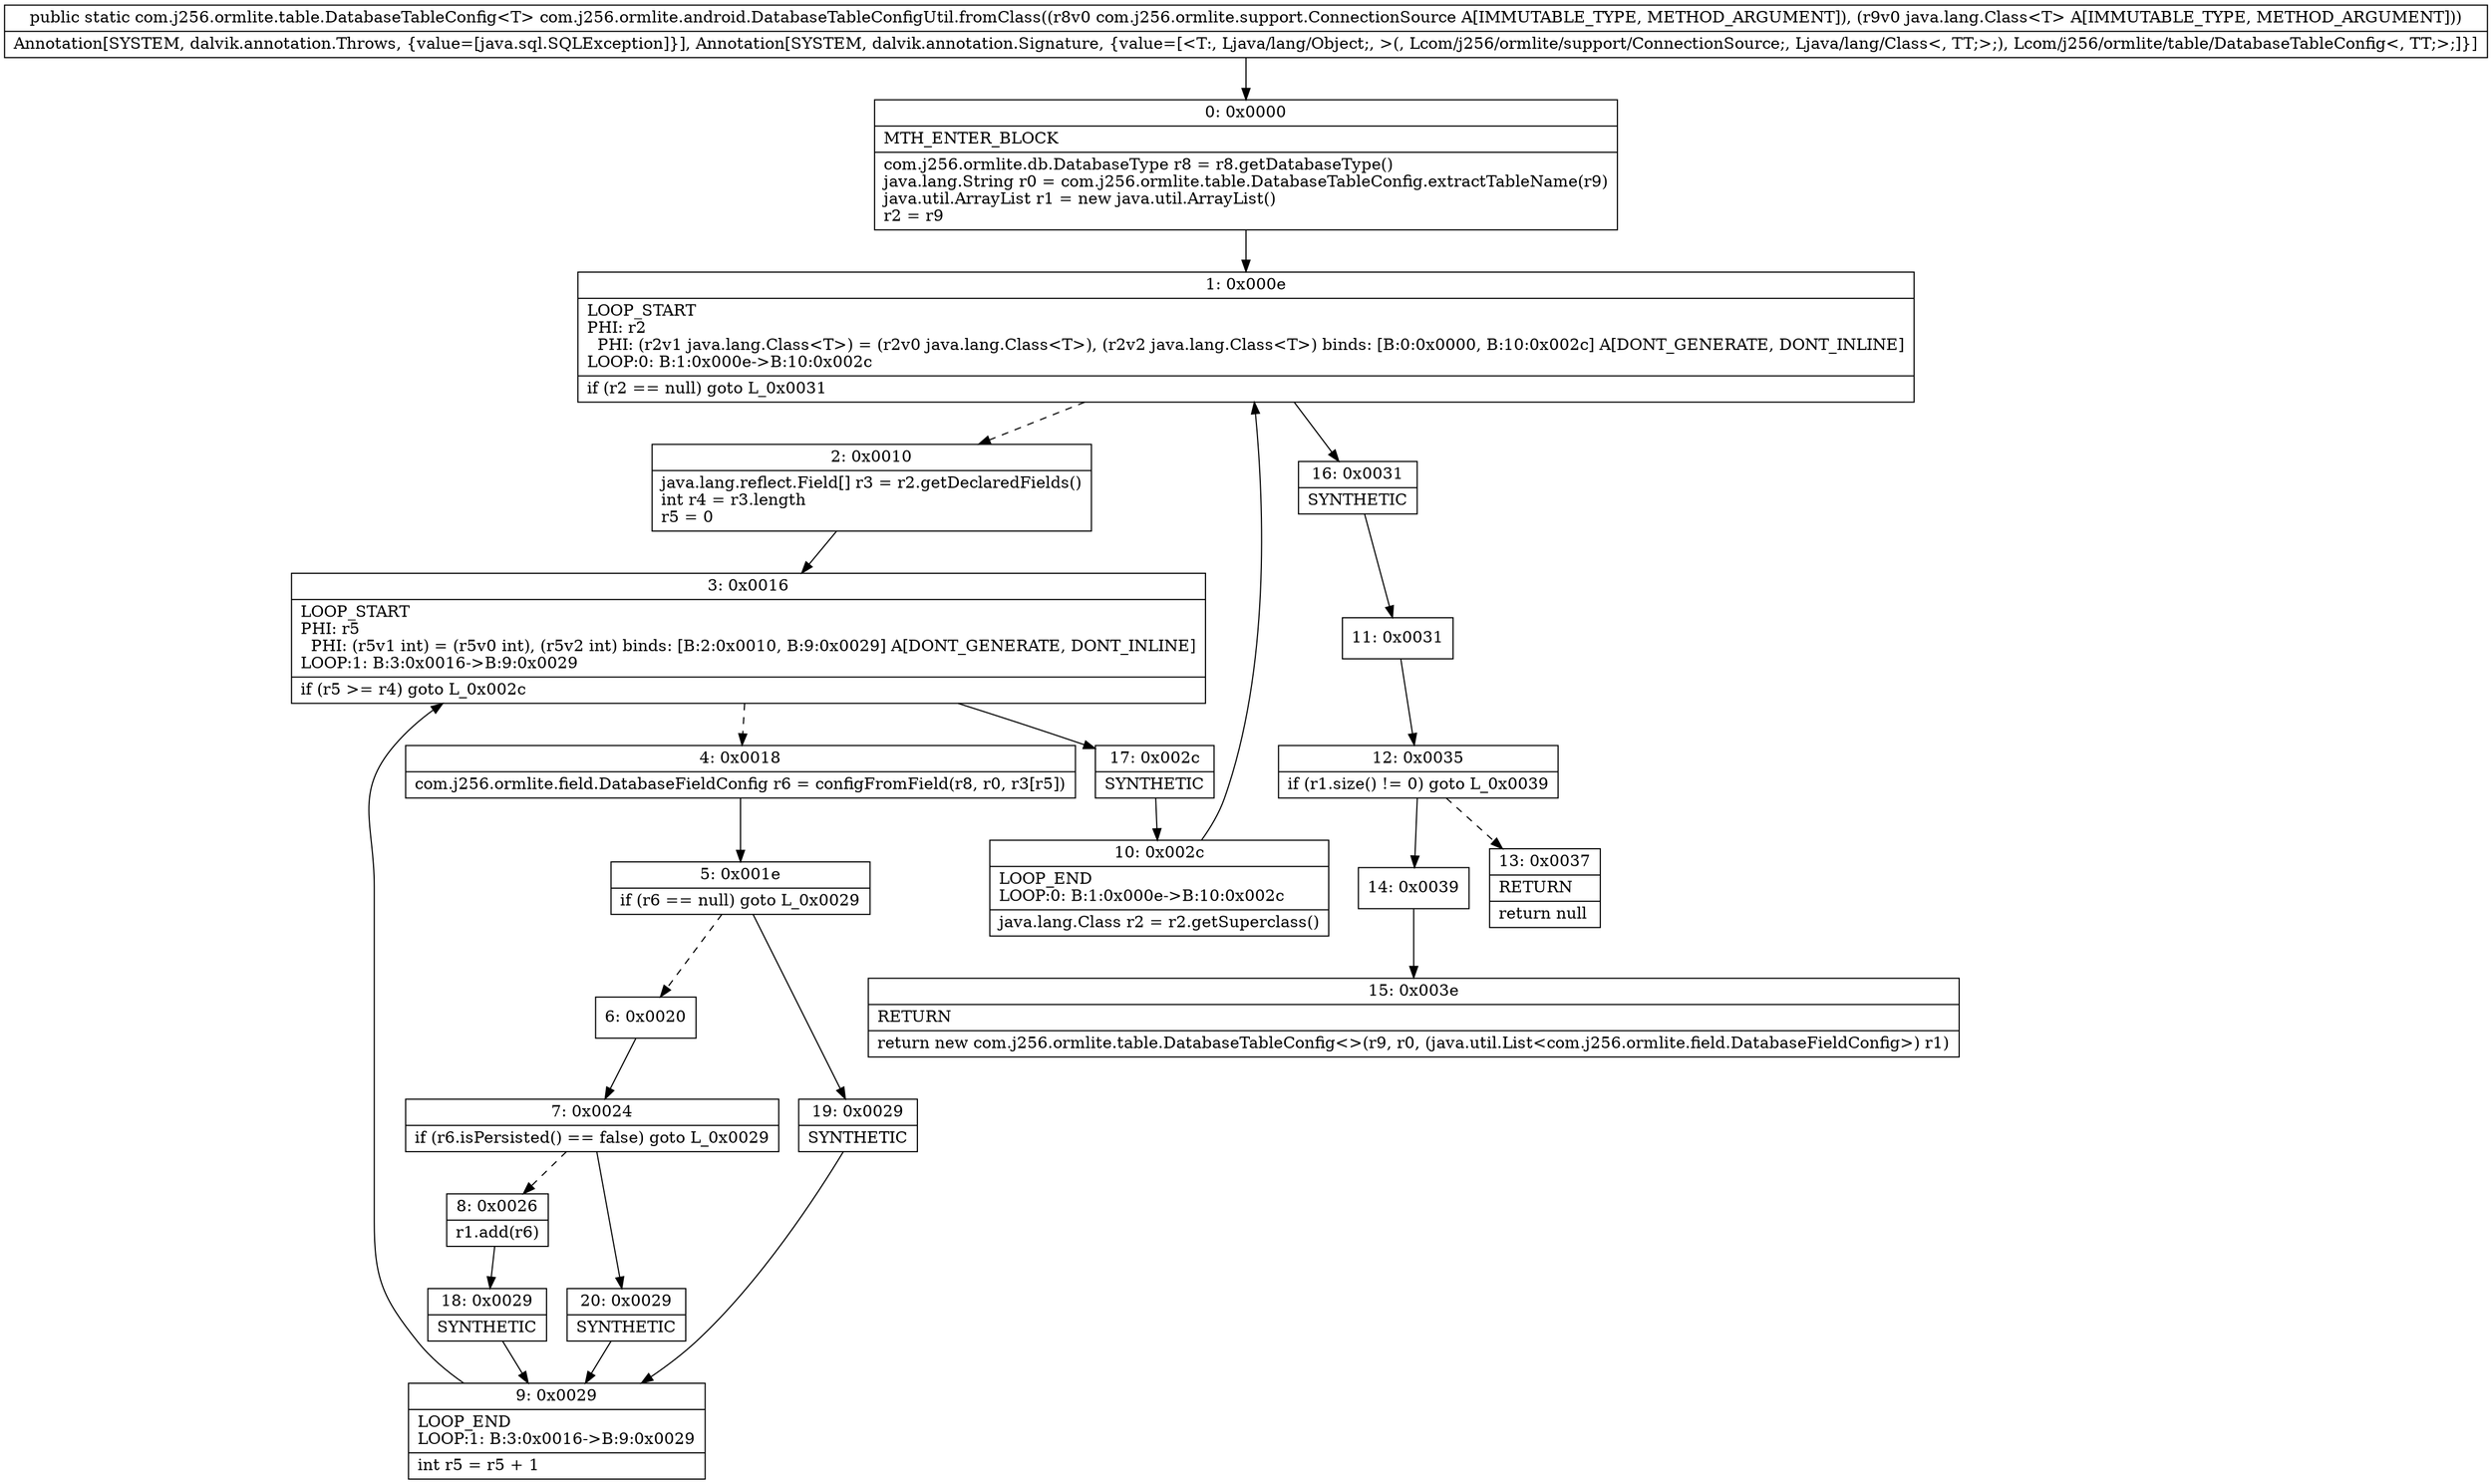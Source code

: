 digraph "CFG forcom.j256.ormlite.android.DatabaseTableConfigUtil.fromClass(Lcom\/j256\/ormlite\/support\/ConnectionSource;Ljava\/lang\/Class;)Lcom\/j256\/ormlite\/table\/DatabaseTableConfig;" {
Node_0 [shape=record,label="{0\:\ 0x0000|MTH_ENTER_BLOCK\l|com.j256.ormlite.db.DatabaseType r8 = r8.getDatabaseType()\ljava.lang.String r0 = com.j256.ormlite.table.DatabaseTableConfig.extractTableName(r9)\ljava.util.ArrayList r1 = new java.util.ArrayList()\lr2 = r9\l}"];
Node_1 [shape=record,label="{1\:\ 0x000e|LOOP_START\lPHI: r2 \l  PHI: (r2v1 java.lang.Class\<T\>) = (r2v0 java.lang.Class\<T\>), (r2v2 java.lang.Class\<T\>) binds: [B:0:0x0000, B:10:0x002c] A[DONT_GENERATE, DONT_INLINE]\lLOOP:0: B:1:0x000e\-\>B:10:0x002c\l|if (r2 == null) goto L_0x0031\l}"];
Node_2 [shape=record,label="{2\:\ 0x0010|java.lang.reflect.Field[] r3 = r2.getDeclaredFields()\lint r4 = r3.length\lr5 = 0\l}"];
Node_3 [shape=record,label="{3\:\ 0x0016|LOOP_START\lPHI: r5 \l  PHI: (r5v1 int) = (r5v0 int), (r5v2 int) binds: [B:2:0x0010, B:9:0x0029] A[DONT_GENERATE, DONT_INLINE]\lLOOP:1: B:3:0x0016\-\>B:9:0x0029\l|if (r5 \>= r4) goto L_0x002c\l}"];
Node_4 [shape=record,label="{4\:\ 0x0018|com.j256.ormlite.field.DatabaseFieldConfig r6 = configFromField(r8, r0, r3[r5])\l}"];
Node_5 [shape=record,label="{5\:\ 0x001e|if (r6 == null) goto L_0x0029\l}"];
Node_6 [shape=record,label="{6\:\ 0x0020}"];
Node_7 [shape=record,label="{7\:\ 0x0024|if (r6.isPersisted() == false) goto L_0x0029\l}"];
Node_8 [shape=record,label="{8\:\ 0x0026|r1.add(r6)\l}"];
Node_9 [shape=record,label="{9\:\ 0x0029|LOOP_END\lLOOP:1: B:3:0x0016\-\>B:9:0x0029\l|int r5 = r5 + 1\l}"];
Node_10 [shape=record,label="{10\:\ 0x002c|LOOP_END\lLOOP:0: B:1:0x000e\-\>B:10:0x002c\l|java.lang.Class r2 = r2.getSuperclass()\l}"];
Node_11 [shape=record,label="{11\:\ 0x0031}"];
Node_12 [shape=record,label="{12\:\ 0x0035|if (r1.size() != 0) goto L_0x0039\l}"];
Node_13 [shape=record,label="{13\:\ 0x0037|RETURN\l|return null\l}"];
Node_14 [shape=record,label="{14\:\ 0x0039}"];
Node_15 [shape=record,label="{15\:\ 0x003e|RETURN\l|return new com.j256.ormlite.table.DatabaseTableConfig\<\>(r9, r0, (java.util.List\<com.j256.ormlite.field.DatabaseFieldConfig\>) r1)\l}"];
Node_16 [shape=record,label="{16\:\ 0x0031|SYNTHETIC\l}"];
Node_17 [shape=record,label="{17\:\ 0x002c|SYNTHETIC\l}"];
Node_18 [shape=record,label="{18\:\ 0x0029|SYNTHETIC\l}"];
Node_19 [shape=record,label="{19\:\ 0x0029|SYNTHETIC\l}"];
Node_20 [shape=record,label="{20\:\ 0x0029|SYNTHETIC\l}"];
MethodNode[shape=record,label="{public static com.j256.ormlite.table.DatabaseTableConfig\<T\> com.j256.ormlite.android.DatabaseTableConfigUtil.fromClass((r8v0 com.j256.ormlite.support.ConnectionSource A[IMMUTABLE_TYPE, METHOD_ARGUMENT]), (r9v0 java.lang.Class\<T\> A[IMMUTABLE_TYPE, METHOD_ARGUMENT]))  | Annotation[SYSTEM, dalvik.annotation.Throws, \{value=[java.sql.SQLException]\}], Annotation[SYSTEM, dalvik.annotation.Signature, \{value=[\<T:, Ljava\/lang\/Object;, \>(, Lcom\/j256\/ormlite\/support\/ConnectionSource;, Ljava\/lang\/Class\<, TT;\>;), Lcom\/j256\/ormlite\/table\/DatabaseTableConfig\<, TT;\>;]\}]\l}"];
MethodNode -> Node_0;
Node_0 -> Node_1;
Node_1 -> Node_2[style=dashed];
Node_1 -> Node_16;
Node_2 -> Node_3;
Node_3 -> Node_4[style=dashed];
Node_3 -> Node_17;
Node_4 -> Node_5;
Node_5 -> Node_6[style=dashed];
Node_5 -> Node_19;
Node_6 -> Node_7;
Node_7 -> Node_8[style=dashed];
Node_7 -> Node_20;
Node_8 -> Node_18;
Node_9 -> Node_3;
Node_10 -> Node_1;
Node_11 -> Node_12;
Node_12 -> Node_13[style=dashed];
Node_12 -> Node_14;
Node_14 -> Node_15;
Node_16 -> Node_11;
Node_17 -> Node_10;
Node_18 -> Node_9;
Node_19 -> Node_9;
Node_20 -> Node_9;
}

